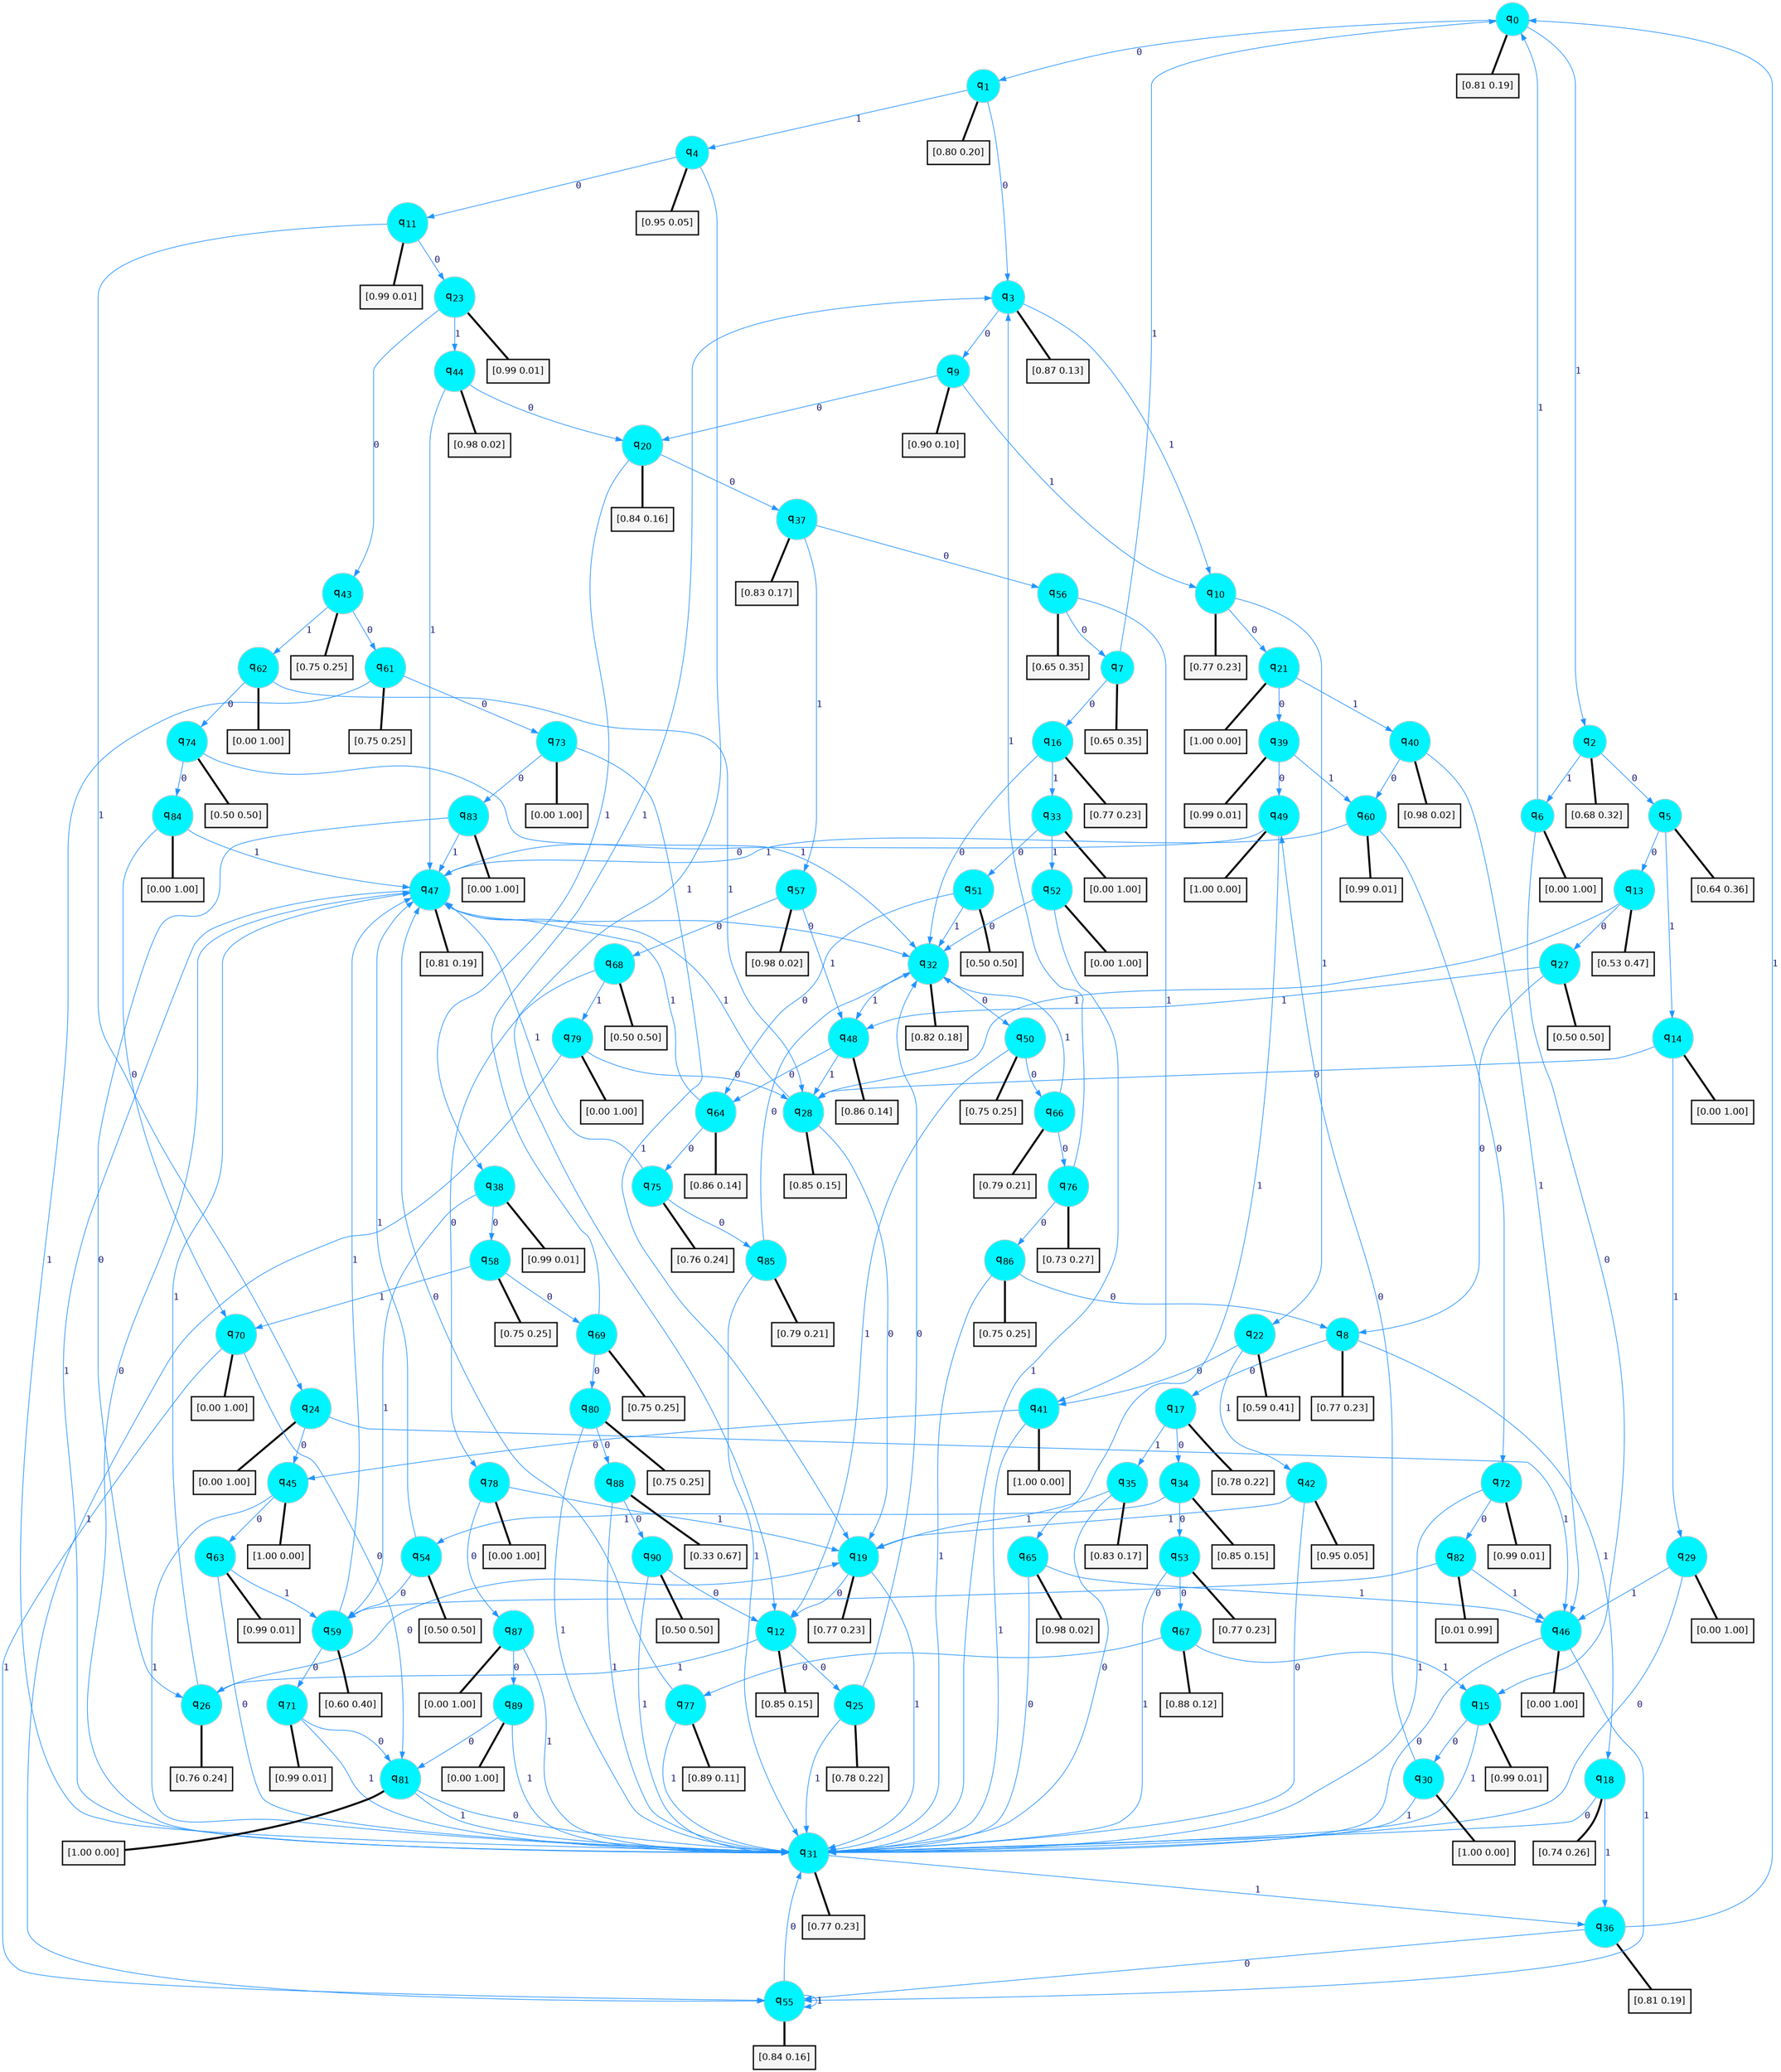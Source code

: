 digraph G {
graph [
bgcolor=transparent, dpi=300, rankdir=TD, size="40,25"];
node [
color=gray, fillcolor=turquoise1, fontcolor=black, fontname=Helvetica, fontsize=16, fontweight=bold, shape=circle, style=filled];
edge [
arrowsize=1, color=dodgerblue1, fontcolor=midnightblue, fontname=courier, fontweight=bold, penwidth=1, style=solid, weight=20];
0[label=<q<SUB>0</SUB>>];
1[label=<q<SUB>1</SUB>>];
2[label=<q<SUB>2</SUB>>];
3[label=<q<SUB>3</SUB>>];
4[label=<q<SUB>4</SUB>>];
5[label=<q<SUB>5</SUB>>];
6[label=<q<SUB>6</SUB>>];
7[label=<q<SUB>7</SUB>>];
8[label=<q<SUB>8</SUB>>];
9[label=<q<SUB>9</SUB>>];
10[label=<q<SUB>10</SUB>>];
11[label=<q<SUB>11</SUB>>];
12[label=<q<SUB>12</SUB>>];
13[label=<q<SUB>13</SUB>>];
14[label=<q<SUB>14</SUB>>];
15[label=<q<SUB>15</SUB>>];
16[label=<q<SUB>16</SUB>>];
17[label=<q<SUB>17</SUB>>];
18[label=<q<SUB>18</SUB>>];
19[label=<q<SUB>19</SUB>>];
20[label=<q<SUB>20</SUB>>];
21[label=<q<SUB>21</SUB>>];
22[label=<q<SUB>22</SUB>>];
23[label=<q<SUB>23</SUB>>];
24[label=<q<SUB>24</SUB>>];
25[label=<q<SUB>25</SUB>>];
26[label=<q<SUB>26</SUB>>];
27[label=<q<SUB>27</SUB>>];
28[label=<q<SUB>28</SUB>>];
29[label=<q<SUB>29</SUB>>];
30[label=<q<SUB>30</SUB>>];
31[label=<q<SUB>31</SUB>>];
32[label=<q<SUB>32</SUB>>];
33[label=<q<SUB>33</SUB>>];
34[label=<q<SUB>34</SUB>>];
35[label=<q<SUB>35</SUB>>];
36[label=<q<SUB>36</SUB>>];
37[label=<q<SUB>37</SUB>>];
38[label=<q<SUB>38</SUB>>];
39[label=<q<SUB>39</SUB>>];
40[label=<q<SUB>40</SUB>>];
41[label=<q<SUB>41</SUB>>];
42[label=<q<SUB>42</SUB>>];
43[label=<q<SUB>43</SUB>>];
44[label=<q<SUB>44</SUB>>];
45[label=<q<SUB>45</SUB>>];
46[label=<q<SUB>46</SUB>>];
47[label=<q<SUB>47</SUB>>];
48[label=<q<SUB>48</SUB>>];
49[label=<q<SUB>49</SUB>>];
50[label=<q<SUB>50</SUB>>];
51[label=<q<SUB>51</SUB>>];
52[label=<q<SUB>52</SUB>>];
53[label=<q<SUB>53</SUB>>];
54[label=<q<SUB>54</SUB>>];
55[label=<q<SUB>55</SUB>>];
56[label=<q<SUB>56</SUB>>];
57[label=<q<SUB>57</SUB>>];
58[label=<q<SUB>58</SUB>>];
59[label=<q<SUB>59</SUB>>];
60[label=<q<SUB>60</SUB>>];
61[label=<q<SUB>61</SUB>>];
62[label=<q<SUB>62</SUB>>];
63[label=<q<SUB>63</SUB>>];
64[label=<q<SUB>64</SUB>>];
65[label=<q<SUB>65</SUB>>];
66[label=<q<SUB>66</SUB>>];
67[label=<q<SUB>67</SUB>>];
68[label=<q<SUB>68</SUB>>];
69[label=<q<SUB>69</SUB>>];
70[label=<q<SUB>70</SUB>>];
71[label=<q<SUB>71</SUB>>];
72[label=<q<SUB>72</SUB>>];
73[label=<q<SUB>73</SUB>>];
74[label=<q<SUB>74</SUB>>];
75[label=<q<SUB>75</SUB>>];
76[label=<q<SUB>76</SUB>>];
77[label=<q<SUB>77</SUB>>];
78[label=<q<SUB>78</SUB>>];
79[label=<q<SUB>79</SUB>>];
80[label=<q<SUB>80</SUB>>];
81[label=<q<SUB>81</SUB>>];
82[label=<q<SUB>82</SUB>>];
83[label=<q<SUB>83</SUB>>];
84[label=<q<SUB>84</SUB>>];
85[label=<q<SUB>85</SUB>>];
86[label=<q<SUB>86</SUB>>];
87[label=<q<SUB>87</SUB>>];
88[label=<q<SUB>88</SUB>>];
89[label=<q<SUB>89</SUB>>];
90[label=<q<SUB>90</SUB>>];
91[label="[0.81 0.19]", shape=box,fontcolor=black, fontname=Helvetica, fontsize=14, penwidth=2, fillcolor=whitesmoke,color=black];
92[label="[0.80 0.20]", shape=box,fontcolor=black, fontname=Helvetica, fontsize=14, penwidth=2, fillcolor=whitesmoke,color=black];
93[label="[0.68 0.32]", shape=box,fontcolor=black, fontname=Helvetica, fontsize=14, penwidth=2, fillcolor=whitesmoke,color=black];
94[label="[0.87 0.13]", shape=box,fontcolor=black, fontname=Helvetica, fontsize=14, penwidth=2, fillcolor=whitesmoke,color=black];
95[label="[0.95 0.05]", shape=box,fontcolor=black, fontname=Helvetica, fontsize=14, penwidth=2, fillcolor=whitesmoke,color=black];
96[label="[0.64 0.36]", shape=box,fontcolor=black, fontname=Helvetica, fontsize=14, penwidth=2, fillcolor=whitesmoke,color=black];
97[label="[0.00 1.00]", shape=box,fontcolor=black, fontname=Helvetica, fontsize=14, penwidth=2, fillcolor=whitesmoke,color=black];
98[label="[0.65 0.35]", shape=box,fontcolor=black, fontname=Helvetica, fontsize=14, penwidth=2, fillcolor=whitesmoke,color=black];
99[label="[0.77 0.23]", shape=box,fontcolor=black, fontname=Helvetica, fontsize=14, penwidth=2, fillcolor=whitesmoke,color=black];
100[label="[0.90 0.10]", shape=box,fontcolor=black, fontname=Helvetica, fontsize=14, penwidth=2, fillcolor=whitesmoke,color=black];
101[label="[0.77 0.23]", shape=box,fontcolor=black, fontname=Helvetica, fontsize=14, penwidth=2, fillcolor=whitesmoke,color=black];
102[label="[0.99 0.01]", shape=box,fontcolor=black, fontname=Helvetica, fontsize=14, penwidth=2, fillcolor=whitesmoke,color=black];
103[label="[0.85 0.15]", shape=box,fontcolor=black, fontname=Helvetica, fontsize=14, penwidth=2, fillcolor=whitesmoke,color=black];
104[label="[0.53 0.47]", shape=box,fontcolor=black, fontname=Helvetica, fontsize=14, penwidth=2, fillcolor=whitesmoke,color=black];
105[label="[0.00 1.00]", shape=box,fontcolor=black, fontname=Helvetica, fontsize=14, penwidth=2, fillcolor=whitesmoke,color=black];
106[label="[0.99 0.01]", shape=box,fontcolor=black, fontname=Helvetica, fontsize=14, penwidth=2, fillcolor=whitesmoke,color=black];
107[label="[0.77 0.23]", shape=box,fontcolor=black, fontname=Helvetica, fontsize=14, penwidth=2, fillcolor=whitesmoke,color=black];
108[label="[0.78 0.22]", shape=box,fontcolor=black, fontname=Helvetica, fontsize=14, penwidth=2, fillcolor=whitesmoke,color=black];
109[label="[0.74 0.26]", shape=box,fontcolor=black, fontname=Helvetica, fontsize=14, penwidth=2, fillcolor=whitesmoke,color=black];
110[label="[0.77 0.23]", shape=box,fontcolor=black, fontname=Helvetica, fontsize=14, penwidth=2, fillcolor=whitesmoke,color=black];
111[label="[0.84 0.16]", shape=box,fontcolor=black, fontname=Helvetica, fontsize=14, penwidth=2, fillcolor=whitesmoke,color=black];
112[label="[1.00 0.00]", shape=box,fontcolor=black, fontname=Helvetica, fontsize=14, penwidth=2, fillcolor=whitesmoke,color=black];
113[label="[0.59 0.41]", shape=box,fontcolor=black, fontname=Helvetica, fontsize=14, penwidth=2, fillcolor=whitesmoke,color=black];
114[label="[0.99 0.01]", shape=box,fontcolor=black, fontname=Helvetica, fontsize=14, penwidth=2, fillcolor=whitesmoke,color=black];
115[label="[0.00 1.00]", shape=box,fontcolor=black, fontname=Helvetica, fontsize=14, penwidth=2, fillcolor=whitesmoke,color=black];
116[label="[0.78 0.22]", shape=box,fontcolor=black, fontname=Helvetica, fontsize=14, penwidth=2, fillcolor=whitesmoke,color=black];
117[label="[0.76 0.24]", shape=box,fontcolor=black, fontname=Helvetica, fontsize=14, penwidth=2, fillcolor=whitesmoke,color=black];
118[label="[0.50 0.50]", shape=box,fontcolor=black, fontname=Helvetica, fontsize=14, penwidth=2, fillcolor=whitesmoke,color=black];
119[label="[0.85 0.15]", shape=box,fontcolor=black, fontname=Helvetica, fontsize=14, penwidth=2, fillcolor=whitesmoke,color=black];
120[label="[0.00 1.00]", shape=box,fontcolor=black, fontname=Helvetica, fontsize=14, penwidth=2, fillcolor=whitesmoke,color=black];
121[label="[1.00 0.00]", shape=box,fontcolor=black, fontname=Helvetica, fontsize=14, penwidth=2, fillcolor=whitesmoke,color=black];
122[label="[0.77 0.23]", shape=box,fontcolor=black, fontname=Helvetica, fontsize=14, penwidth=2, fillcolor=whitesmoke,color=black];
123[label="[0.82 0.18]", shape=box,fontcolor=black, fontname=Helvetica, fontsize=14, penwidth=2, fillcolor=whitesmoke,color=black];
124[label="[0.00 1.00]", shape=box,fontcolor=black, fontname=Helvetica, fontsize=14, penwidth=2, fillcolor=whitesmoke,color=black];
125[label="[0.85 0.15]", shape=box,fontcolor=black, fontname=Helvetica, fontsize=14, penwidth=2, fillcolor=whitesmoke,color=black];
126[label="[0.83 0.17]", shape=box,fontcolor=black, fontname=Helvetica, fontsize=14, penwidth=2, fillcolor=whitesmoke,color=black];
127[label="[0.81 0.19]", shape=box,fontcolor=black, fontname=Helvetica, fontsize=14, penwidth=2, fillcolor=whitesmoke,color=black];
128[label="[0.83 0.17]", shape=box,fontcolor=black, fontname=Helvetica, fontsize=14, penwidth=2, fillcolor=whitesmoke,color=black];
129[label="[0.99 0.01]", shape=box,fontcolor=black, fontname=Helvetica, fontsize=14, penwidth=2, fillcolor=whitesmoke,color=black];
130[label="[0.99 0.01]", shape=box,fontcolor=black, fontname=Helvetica, fontsize=14, penwidth=2, fillcolor=whitesmoke,color=black];
131[label="[0.98 0.02]", shape=box,fontcolor=black, fontname=Helvetica, fontsize=14, penwidth=2, fillcolor=whitesmoke,color=black];
132[label="[1.00 0.00]", shape=box,fontcolor=black, fontname=Helvetica, fontsize=14, penwidth=2, fillcolor=whitesmoke,color=black];
133[label="[0.95 0.05]", shape=box,fontcolor=black, fontname=Helvetica, fontsize=14, penwidth=2, fillcolor=whitesmoke,color=black];
134[label="[0.75 0.25]", shape=box,fontcolor=black, fontname=Helvetica, fontsize=14, penwidth=2, fillcolor=whitesmoke,color=black];
135[label="[0.98 0.02]", shape=box,fontcolor=black, fontname=Helvetica, fontsize=14, penwidth=2, fillcolor=whitesmoke,color=black];
136[label="[1.00 0.00]", shape=box,fontcolor=black, fontname=Helvetica, fontsize=14, penwidth=2, fillcolor=whitesmoke,color=black];
137[label="[0.00 1.00]", shape=box,fontcolor=black, fontname=Helvetica, fontsize=14, penwidth=2, fillcolor=whitesmoke,color=black];
138[label="[0.81 0.19]", shape=box,fontcolor=black, fontname=Helvetica, fontsize=14, penwidth=2, fillcolor=whitesmoke,color=black];
139[label="[0.86 0.14]", shape=box,fontcolor=black, fontname=Helvetica, fontsize=14, penwidth=2, fillcolor=whitesmoke,color=black];
140[label="[1.00 0.00]", shape=box,fontcolor=black, fontname=Helvetica, fontsize=14, penwidth=2, fillcolor=whitesmoke,color=black];
141[label="[0.75 0.25]", shape=box,fontcolor=black, fontname=Helvetica, fontsize=14, penwidth=2, fillcolor=whitesmoke,color=black];
142[label="[0.50 0.50]", shape=box,fontcolor=black, fontname=Helvetica, fontsize=14, penwidth=2, fillcolor=whitesmoke,color=black];
143[label="[0.00 1.00]", shape=box,fontcolor=black, fontname=Helvetica, fontsize=14, penwidth=2, fillcolor=whitesmoke,color=black];
144[label="[0.77 0.23]", shape=box,fontcolor=black, fontname=Helvetica, fontsize=14, penwidth=2, fillcolor=whitesmoke,color=black];
145[label="[0.50 0.50]", shape=box,fontcolor=black, fontname=Helvetica, fontsize=14, penwidth=2, fillcolor=whitesmoke,color=black];
146[label="[0.84 0.16]", shape=box,fontcolor=black, fontname=Helvetica, fontsize=14, penwidth=2, fillcolor=whitesmoke,color=black];
147[label="[0.65 0.35]", shape=box,fontcolor=black, fontname=Helvetica, fontsize=14, penwidth=2, fillcolor=whitesmoke,color=black];
148[label="[0.98 0.02]", shape=box,fontcolor=black, fontname=Helvetica, fontsize=14, penwidth=2, fillcolor=whitesmoke,color=black];
149[label="[0.75 0.25]", shape=box,fontcolor=black, fontname=Helvetica, fontsize=14, penwidth=2, fillcolor=whitesmoke,color=black];
150[label="[0.60 0.40]", shape=box,fontcolor=black, fontname=Helvetica, fontsize=14, penwidth=2, fillcolor=whitesmoke,color=black];
151[label="[0.99 0.01]", shape=box,fontcolor=black, fontname=Helvetica, fontsize=14, penwidth=2, fillcolor=whitesmoke,color=black];
152[label="[0.75 0.25]", shape=box,fontcolor=black, fontname=Helvetica, fontsize=14, penwidth=2, fillcolor=whitesmoke,color=black];
153[label="[0.00 1.00]", shape=box,fontcolor=black, fontname=Helvetica, fontsize=14, penwidth=2, fillcolor=whitesmoke,color=black];
154[label="[0.99 0.01]", shape=box,fontcolor=black, fontname=Helvetica, fontsize=14, penwidth=2, fillcolor=whitesmoke,color=black];
155[label="[0.86 0.14]", shape=box,fontcolor=black, fontname=Helvetica, fontsize=14, penwidth=2, fillcolor=whitesmoke,color=black];
156[label="[0.98 0.02]", shape=box,fontcolor=black, fontname=Helvetica, fontsize=14, penwidth=2, fillcolor=whitesmoke,color=black];
157[label="[0.79 0.21]", shape=box,fontcolor=black, fontname=Helvetica, fontsize=14, penwidth=2, fillcolor=whitesmoke,color=black];
158[label="[0.88 0.12]", shape=box,fontcolor=black, fontname=Helvetica, fontsize=14, penwidth=2, fillcolor=whitesmoke,color=black];
159[label="[0.50 0.50]", shape=box,fontcolor=black, fontname=Helvetica, fontsize=14, penwidth=2, fillcolor=whitesmoke,color=black];
160[label="[0.75 0.25]", shape=box,fontcolor=black, fontname=Helvetica, fontsize=14, penwidth=2, fillcolor=whitesmoke,color=black];
161[label="[0.00 1.00]", shape=box,fontcolor=black, fontname=Helvetica, fontsize=14, penwidth=2, fillcolor=whitesmoke,color=black];
162[label="[0.99 0.01]", shape=box,fontcolor=black, fontname=Helvetica, fontsize=14, penwidth=2, fillcolor=whitesmoke,color=black];
163[label="[0.99 0.01]", shape=box,fontcolor=black, fontname=Helvetica, fontsize=14, penwidth=2, fillcolor=whitesmoke,color=black];
164[label="[0.00 1.00]", shape=box,fontcolor=black, fontname=Helvetica, fontsize=14, penwidth=2, fillcolor=whitesmoke,color=black];
165[label="[0.50 0.50]", shape=box,fontcolor=black, fontname=Helvetica, fontsize=14, penwidth=2, fillcolor=whitesmoke,color=black];
166[label="[0.76 0.24]", shape=box,fontcolor=black, fontname=Helvetica, fontsize=14, penwidth=2, fillcolor=whitesmoke,color=black];
167[label="[0.73 0.27]", shape=box,fontcolor=black, fontname=Helvetica, fontsize=14, penwidth=2, fillcolor=whitesmoke,color=black];
168[label="[0.89 0.11]", shape=box,fontcolor=black, fontname=Helvetica, fontsize=14, penwidth=2, fillcolor=whitesmoke,color=black];
169[label="[0.00 1.00]", shape=box,fontcolor=black, fontname=Helvetica, fontsize=14, penwidth=2, fillcolor=whitesmoke,color=black];
170[label="[0.00 1.00]", shape=box,fontcolor=black, fontname=Helvetica, fontsize=14, penwidth=2, fillcolor=whitesmoke,color=black];
171[label="[0.75 0.25]", shape=box,fontcolor=black, fontname=Helvetica, fontsize=14, penwidth=2, fillcolor=whitesmoke,color=black];
172[label="[1.00 0.00]", shape=box,fontcolor=black, fontname=Helvetica, fontsize=14, penwidth=2, fillcolor=whitesmoke,color=black];
173[label="[0.01 0.99]", shape=box,fontcolor=black, fontname=Helvetica, fontsize=14, penwidth=2, fillcolor=whitesmoke,color=black];
174[label="[0.00 1.00]", shape=box,fontcolor=black, fontname=Helvetica, fontsize=14, penwidth=2, fillcolor=whitesmoke,color=black];
175[label="[0.00 1.00]", shape=box,fontcolor=black, fontname=Helvetica, fontsize=14, penwidth=2, fillcolor=whitesmoke,color=black];
176[label="[0.79 0.21]", shape=box,fontcolor=black, fontname=Helvetica, fontsize=14, penwidth=2, fillcolor=whitesmoke,color=black];
177[label="[0.75 0.25]", shape=box,fontcolor=black, fontname=Helvetica, fontsize=14, penwidth=2, fillcolor=whitesmoke,color=black];
178[label="[0.00 1.00]", shape=box,fontcolor=black, fontname=Helvetica, fontsize=14, penwidth=2, fillcolor=whitesmoke,color=black];
179[label="[0.33 0.67]", shape=box,fontcolor=black, fontname=Helvetica, fontsize=14, penwidth=2, fillcolor=whitesmoke,color=black];
180[label="[0.00 1.00]", shape=box,fontcolor=black, fontname=Helvetica, fontsize=14, penwidth=2, fillcolor=whitesmoke,color=black];
181[label="[0.50 0.50]", shape=box,fontcolor=black, fontname=Helvetica, fontsize=14, penwidth=2, fillcolor=whitesmoke,color=black];
0->1 [label=0];
0->2 [label=1];
0->91 [arrowhead=none, penwidth=3,color=black];
1->3 [label=0];
1->4 [label=1];
1->92 [arrowhead=none, penwidth=3,color=black];
2->5 [label=0];
2->6 [label=1];
2->93 [arrowhead=none, penwidth=3,color=black];
3->9 [label=0];
3->10 [label=1];
3->94 [arrowhead=none, penwidth=3,color=black];
4->11 [label=0];
4->12 [label=1];
4->95 [arrowhead=none, penwidth=3,color=black];
5->13 [label=0];
5->14 [label=1];
5->96 [arrowhead=none, penwidth=3,color=black];
6->15 [label=0];
6->0 [label=1];
6->97 [arrowhead=none, penwidth=3,color=black];
7->16 [label=0];
7->0 [label=1];
7->98 [arrowhead=none, penwidth=3,color=black];
8->17 [label=0];
8->18 [label=1];
8->99 [arrowhead=none, penwidth=3,color=black];
9->20 [label=0];
9->10 [label=1];
9->100 [arrowhead=none, penwidth=3,color=black];
10->21 [label=0];
10->22 [label=1];
10->101 [arrowhead=none, penwidth=3,color=black];
11->23 [label=0];
11->24 [label=1];
11->102 [arrowhead=none, penwidth=3,color=black];
12->25 [label=0];
12->26 [label=1];
12->103 [arrowhead=none, penwidth=3,color=black];
13->27 [label=0];
13->28 [label=1];
13->104 [arrowhead=none, penwidth=3,color=black];
14->28 [label=0];
14->29 [label=1];
14->105 [arrowhead=none, penwidth=3,color=black];
15->30 [label=0];
15->31 [label=1];
15->106 [arrowhead=none, penwidth=3,color=black];
16->32 [label=0];
16->33 [label=1];
16->107 [arrowhead=none, penwidth=3,color=black];
17->34 [label=0];
17->35 [label=1];
17->108 [arrowhead=none, penwidth=3,color=black];
18->31 [label=0];
18->36 [label=1];
18->109 [arrowhead=none, penwidth=3,color=black];
19->12 [label=0];
19->31 [label=1];
19->110 [arrowhead=none, penwidth=3,color=black];
20->37 [label=0];
20->38 [label=1];
20->111 [arrowhead=none, penwidth=3,color=black];
21->39 [label=0];
21->40 [label=1];
21->112 [arrowhead=none, penwidth=3,color=black];
22->41 [label=0];
22->42 [label=1];
22->113 [arrowhead=none, penwidth=3,color=black];
23->43 [label=0];
23->44 [label=1];
23->114 [arrowhead=none, penwidth=3,color=black];
24->45 [label=0];
24->46 [label=1];
24->115 [arrowhead=none, penwidth=3,color=black];
25->32 [label=0];
25->31 [label=1];
25->116 [arrowhead=none, penwidth=3,color=black];
26->19 [label=0];
26->47 [label=1];
26->117 [arrowhead=none, penwidth=3,color=black];
27->8 [label=0];
27->48 [label=1];
27->118 [arrowhead=none, penwidth=3,color=black];
28->19 [label=0];
28->47 [label=1];
28->119 [arrowhead=none, penwidth=3,color=black];
29->31 [label=0];
29->46 [label=1];
29->120 [arrowhead=none, penwidth=3,color=black];
30->49 [label=0];
30->31 [label=1];
30->121 [arrowhead=none, penwidth=3,color=black];
31->47 [label=0];
31->36 [label=1];
31->122 [arrowhead=none, penwidth=3,color=black];
32->50 [label=0];
32->48 [label=1];
32->123 [arrowhead=none, penwidth=3,color=black];
33->51 [label=0];
33->52 [label=1];
33->124 [arrowhead=none, penwidth=3,color=black];
34->53 [label=0];
34->54 [label=1];
34->125 [arrowhead=none, penwidth=3,color=black];
35->31 [label=0];
35->19 [label=1];
35->126 [arrowhead=none, penwidth=3,color=black];
36->55 [label=0];
36->0 [label=1];
36->127 [arrowhead=none, penwidth=3,color=black];
37->56 [label=0];
37->57 [label=1];
37->128 [arrowhead=none, penwidth=3,color=black];
38->58 [label=0];
38->59 [label=1];
38->129 [arrowhead=none, penwidth=3,color=black];
39->49 [label=0];
39->60 [label=1];
39->130 [arrowhead=none, penwidth=3,color=black];
40->60 [label=0];
40->46 [label=1];
40->131 [arrowhead=none, penwidth=3,color=black];
41->45 [label=0];
41->31 [label=1];
41->132 [arrowhead=none, penwidth=3,color=black];
42->31 [label=0];
42->19 [label=1];
42->133 [arrowhead=none, penwidth=3,color=black];
43->61 [label=0];
43->62 [label=1];
43->134 [arrowhead=none, penwidth=3,color=black];
44->20 [label=0];
44->47 [label=1];
44->135 [arrowhead=none, penwidth=3,color=black];
45->63 [label=0];
45->31 [label=1];
45->136 [arrowhead=none, penwidth=3,color=black];
46->31 [label=0];
46->55 [label=1];
46->137 [arrowhead=none, penwidth=3,color=black];
47->32 [label=0];
47->31 [label=1];
47->138 [arrowhead=none, penwidth=3,color=black];
48->64 [label=0];
48->28 [label=1];
48->139 [arrowhead=none, penwidth=3,color=black];
49->47 [label=0];
49->65 [label=1];
49->140 [arrowhead=none, penwidth=3,color=black];
50->66 [label=0];
50->12 [label=1];
50->141 [arrowhead=none, penwidth=3,color=black];
51->64 [label=0];
51->32 [label=1];
51->142 [arrowhead=none, penwidth=3,color=black];
52->32 [label=0];
52->31 [label=1];
52->143 [arrowhead=none, penwidth=3,color=black];
53->67 [label=0];
53->31 [label=1];
53->144 [arrowhead=none, penwidth=3,color=black];
54->59 [label=0];
54->47 [label=1];
54->145 [arrowhead=none, penwidth=3,color=black];
55->31 [label=0];
55->55 [label=1];
55->146 [arrowhead=none, penwidth=3,color=black];
56->7 [label=0];
56->41 [label=1];
56->147 [arrowhead=none, penwidth=3,color=black];
57->68 [label=0];
57->48 [label=1];
57->148 [arrowhead=none, penwidth=3,color=black];
58->69 [label=0];
58->70 [label=1];
58->149 [arrowhead=none, penwidth=3,color=black];
59->71 [label=0];
59->47 [label=1];
59->150 [arrowhead=none, penwidth=3,color=black];
60->72 [label=0];
60->47 [label=1];
60->151 [arrowhead=none, penwidth=3,color=black];
61->73 [label=0];
61->31 [label=1];
61->152 [arrowhead=none, penwidth=3,color=black];
62->74 [label=0];
62->28 [label=1];
62->153 [arrowhead=none, penwidth=3,color=black];
63->31 [label=0];
63->59 [label=1];
63->154 [arrowhead=none, penwidth=3,color=black];
64->75 [label=0];
64->47 [label=1];
64->155 [arrowhead=none, penwidth=3,color=black];
65->31 [label=0];
65->46 [label=1];
65->156 [arrowhead=none, penwidth=3,color=black];
66->76 [label=0];
66->32 [label=1];
66->157 [arrowhead=none, penwidth=3,color=black];
67->77 [label=0];
67->15 [label=1];
67->158 [arrowhead=none, penwidth=3,color=black];
68->78 [label=0];
68->79 [label=1];
68->159 [arrowhead=none, penwidth=3,color=black];
69->80 [label=0];
69->3 [label=1];
69->160 [arrowhead=none, penwidth=3,color=black];
70->81 [label=0];
70->55 [label=1];
70->161 [arrowhead=none, penwidth=3,color=black];
71->81 [label=0];
71->31 [label=1];
71->162 [arrowhead=none, penwidth=3,color=black];
72->82 [label=0];
72->31 [label=1];
72->163 [arrowhead=none, penwidth=3,color=black];
73->83 [label=0];
73->19 [label=1];
73->164 [arrowhead=none, penwidth=3,color=black];
74->84 [label=0];
74->32 [label=1];
74->165 [arrowhead=none, penwidth=3,color=black];
75->85 [label=0];
75->47 [label=1];
75->166 [arrowhead=none, penwidth=3,color=black];
76->86 [label=0];
76->3 [label=1];
76->167 [arrowhead=none, penwidth=3,color=black];
77->47 [label=0];
77->31 [label=1];
77->168 [arrowhead=none, penwidth=3,color=black];
78->87 [label=0];
78->19 [label=1];
78->169 [arrowhead=none, penwidth=3,color=black];
79->28 [label=0];
79->55 [label=1];
79->170 [arrowhead=none, penwidth=3,color=black];
80->88 [label=0];
80->31 [label=1];
80->171 [arrowhead=none, penwidth=3,color=black];
81->31 [label=0];
81->31 [label=1];
81->172 [arrowhead=none, penwidth=3,color=black];
82->59 [label=0];
82->46 [label=1];
82->173 [arrowhead=none, penwidth=3,color=black];
83->26 [label=0];
83->47 [label=1];
83->174 [arrowhead=none, penwidth=3,color=black];
84->70 [label=0];
84->47 [label=1];
84->175 [arrowhead=none, penwidth=3,color=black];
85->32 [label=0];
85->31 [label=1];
85->176 [arrowhead=none, penwidth=3,color=black];
86->8 [label=0];
86->31 [label=1];
86->177 [arrowhead=none, penwidth=3,color=black];
87->89 [label=0];
87->31 [label=1];
87->178 [arrowhead=none, penwidth=3,color=black];
88->90 [label=0];
88->31 [label=1];
88->179 [arrowhead=none, penwidth=3,color=black];
89->81 [label=0];
89->31 [label=1];
89->180 [arrowhead=none, penwidth=3,color=black];
90->12 [label=0];
90->31 [label=1];
90->181 [arrowhead=none, penwidth=3,color=black];
}
